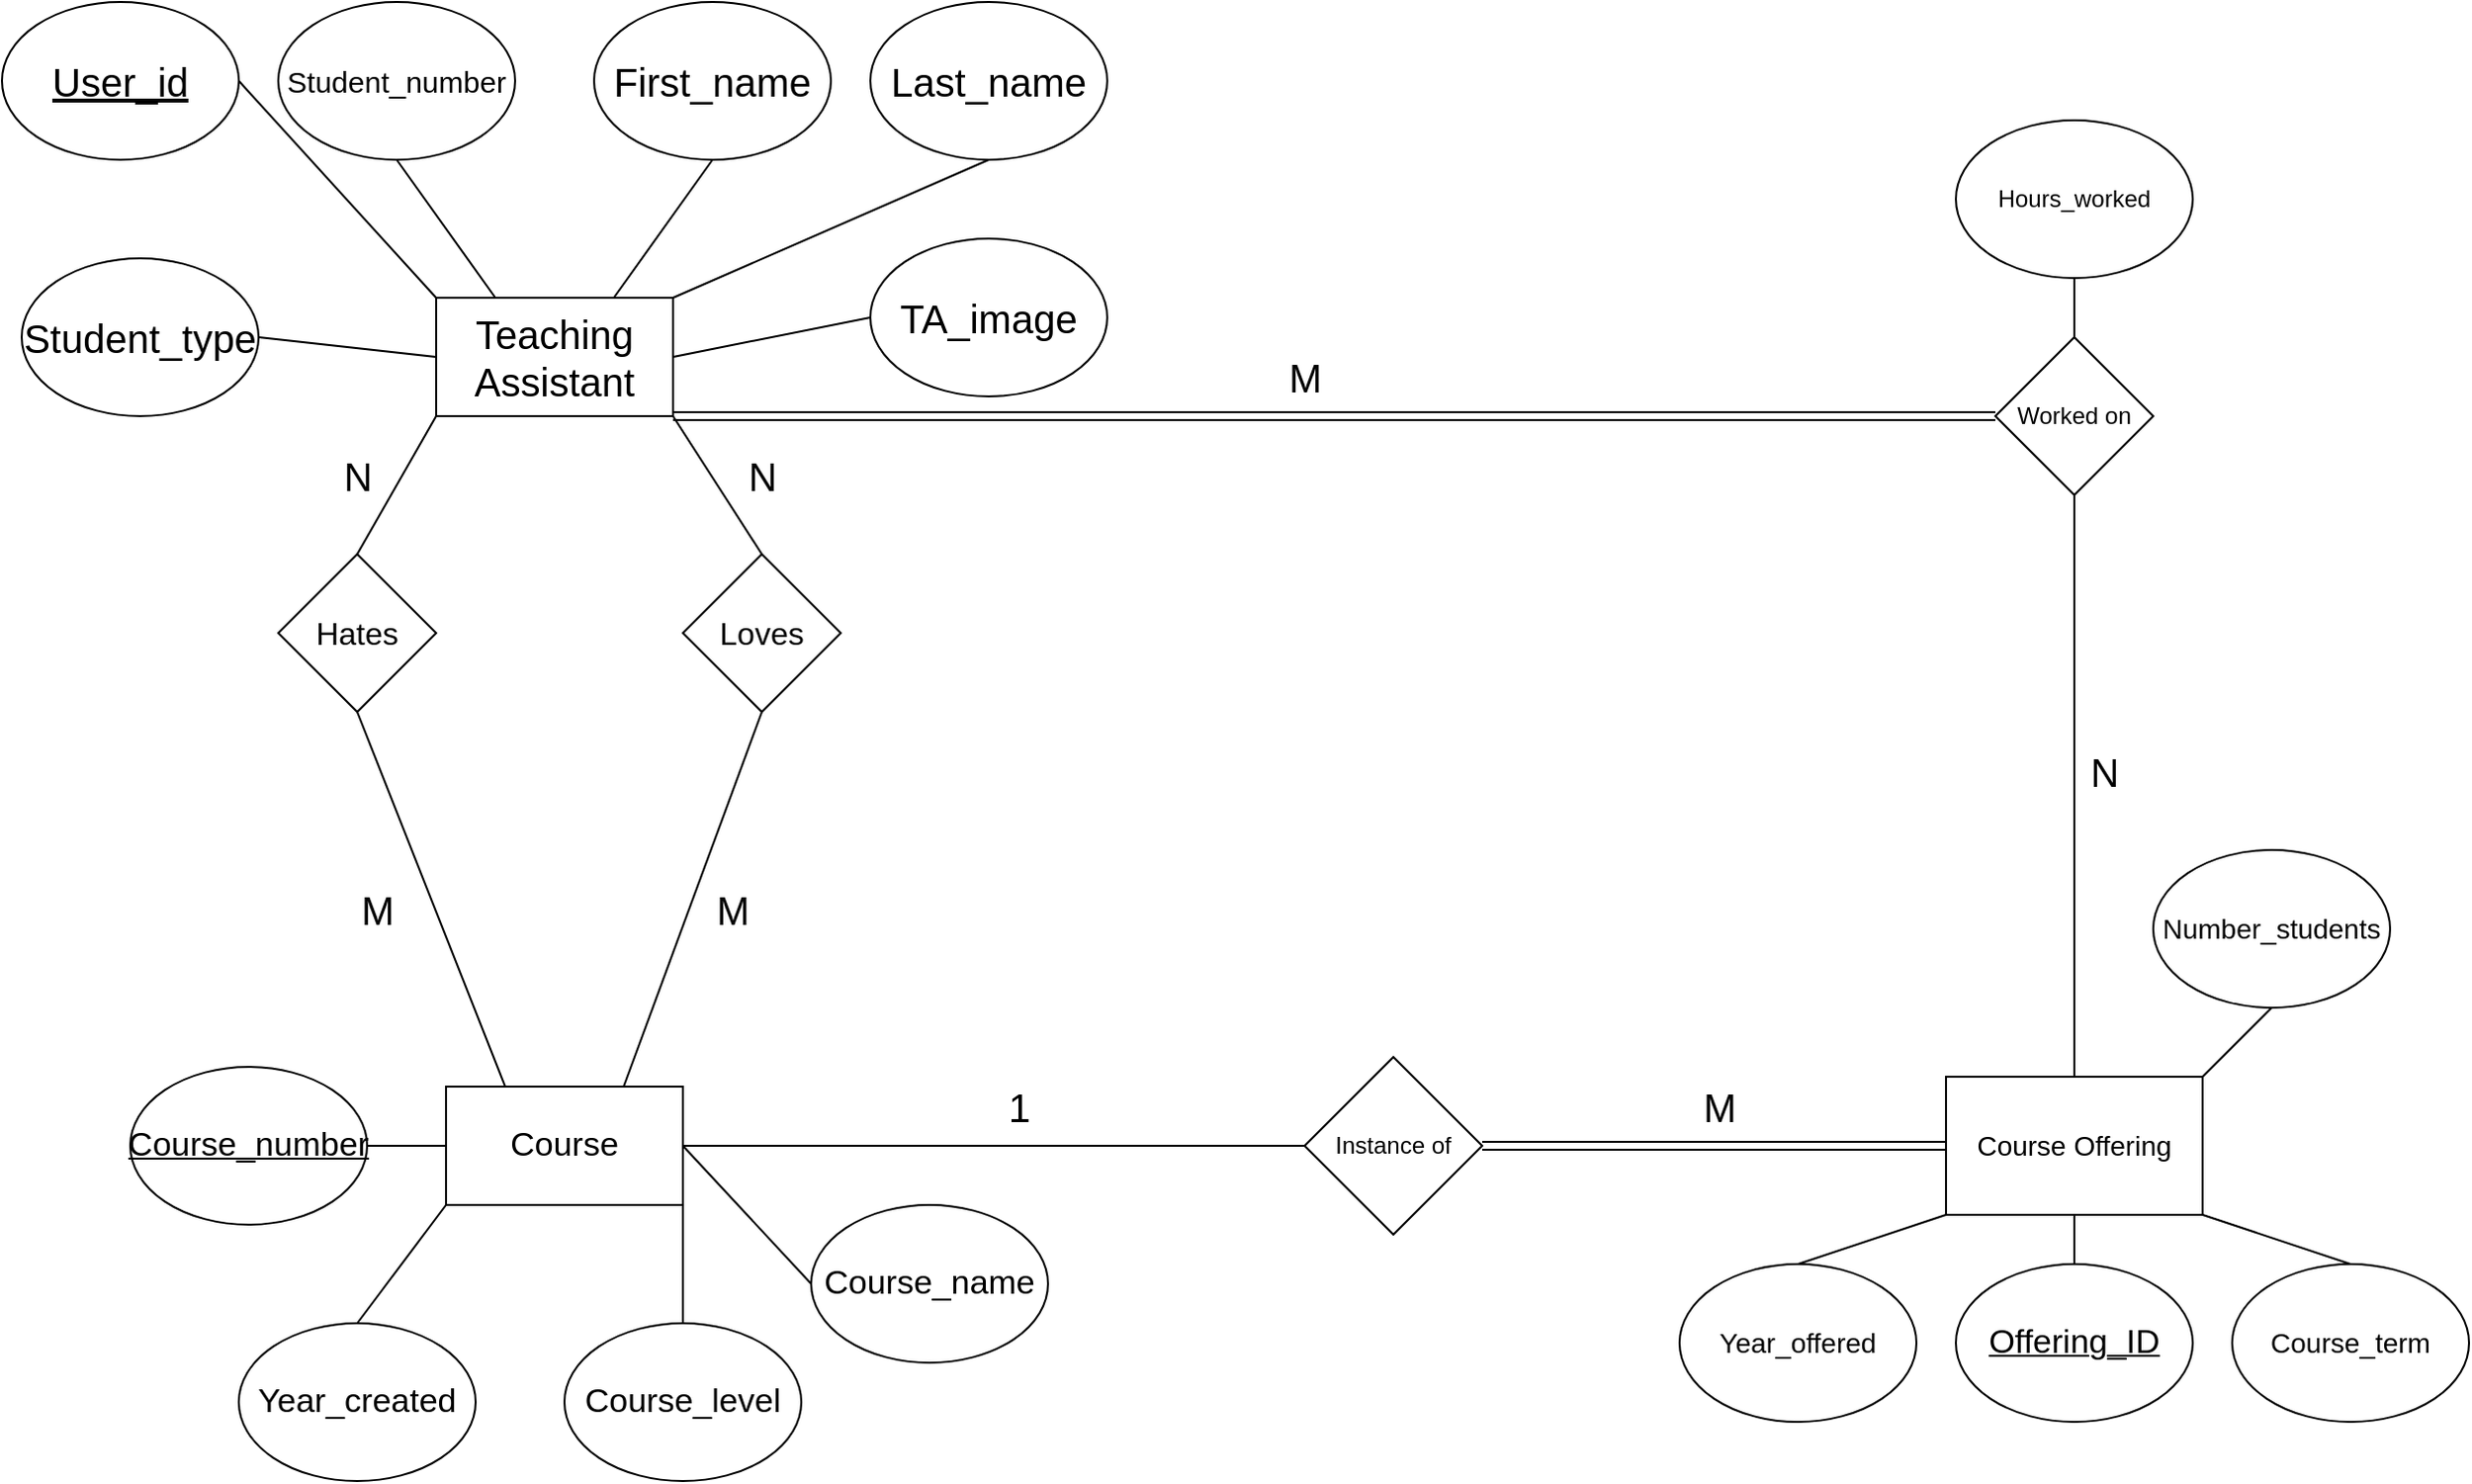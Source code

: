 <mxfile version="22.0.8" type="github">
  <diagram name="Page-1" id="qdk4hGiWt9IJAZWtmj5o">
    <mxGraphModel dx="2443" dy="873" grid="1" gridSize="10" guides="1" tooltips="1" connect="1" arrows="1" fold="1" page="1" pageScale="1" pageWidth="850" pageHeight="1100" math="0" shadow="0">
      <root>
        <mxCell id="0" />
        <mxCell id="1" parent="0" />
        <mxCell id="4lEOG-QFugNRpLi2UjpK-1" value="Teaching Assistant" style="rounded=0;whiteSpace=wrap;html=1;fontSize=20;" parent="1" vertex="1">
          <mxGeometry x="-630" y="150" width="120" height="60" as="geometry" />
        </mxCell>
        <mxCell id="4lEOG-QFugNRpLi2UjpK-2" value="First_name" style="ellipse;whiteSpace=wrap;html=1;fontSize=20;" parent="1" vertex="1">
          <mxGeometry x="-550" width="120" height="80" as="geometry" />
        </mxCell>
        <mxCell id="4lEOG-QFugNRpLi2UjpK-3" value="Last_name" style="ellipse;whiteSpace=wrap;html=1;fontSize=20;" parent="1" vertex="1">
          <mxGeometry x="-410" width="120" height="80" as="geometry" />
        </mxCell>
        <mxCell id="4lEOG-QFugNRpLi2UjpK-4" value="Student_number" style="ellipse;whiteSpace=wrap;html=1;fontSize=15;" parent="1" vertex="1">
          <mxGeometry x="-710" width="120" height="80" as="geometry" />
        </mxCell>
        <mxCell id="4lEOG-QFugNRpLi2UjpK-5" value="&lt;u style=&quot;font-size: 20px;&quot;&gt;User_id&lt;/u&gt;" style="ellipse;whiteSpace=wrap;html=1;fontSize=20;" parent="1" vertex="1">
          <mxGeometry x="-850" width="120" height="80" as="geometry" />
        </mxCell>
        <mxCell id="4lEOG-QFugNRpLi2UjpK-6" value="Student_type" style="ellipse;whiteSpace=wrap;html=1;fontSize=20;" parent="1" vertex="1">
          <mxGeometry x="-840" y="130" width="120" height="80" as="geometry" />
        </mxCell>
        <mxCell id="4lEOG-QFugNRpLi2UjpK-7" value="TA_image" style="ellipse;whiteSpace=wrap;html=1;fontSize=20;" parent="1" vertex="1">
          <mxGeometry x="-410" y="120" width="120" height="80" as="geometry" />
        </mxCell>
        <mxCell id="4lEOG-QFugNRpLi2UjpK-8" value="" style="endArrow=none;html=1;rounded=0;entryX=0.25;entryY=0;entryDx=0;entryDy=0;exitX=0.5;exitY=1;exitDx=0;exitDy=0;" parent="1" source="4lEOG-QFugNRpLi2UjpK-4" target="4lEOG-QFugNRpLi2UjpK-1" edge="1">
          <mxGeometry width="50" height="50" relative="1" as="geometry">
            <mxPoint x="-390" y="430" as="sourcePoint" />
            <mxPoint x="-340" y="380" as="targetPoint" />
          </mxGeometry>
        </mxCell>
        <mxCell id="4lEOG-QFugNRpLi2UjpK-9" value="" style="endArrow=none;html=1;rounded=0;entryX=0.75;entryY=0;entryDx=0;entryDy=0;exitX=0.5;exitY=1;exitDx=0;exitDy=0;" parent="1" source="4lEOG-QFugNRpLi2UjpK-2" target="4lEOG-QFugNRpLi2UjpK-1" edge="1">
          <mxGeometry width="50" height="50" relative="1" as="geometry">
            <mxPoint x="-390" y="430" as="sourcePoint" />
            <mxPoint x="-340" y="380" as="targetPoint" />
          </mxGeometry>
        </mxCell>
        <mxCell id="4lEOG-QFugNRpLi2UjpK-10" value="" style="endArrow=none;html=1;rounded=0;entryX=0.5;entryY=1;entryDx=0;entryDy=0;exitX=1;exitY=0;exitDx=0;exitDy=0;" parent="1" source="4lEOG-QFugNRpLi2UjpK-1" target="4lEOG-QFugNRpLi2UjpK-3" edge="1">
          <mxGeometry width="50" height="50" relative="1" as="geometry">
            <mxPoint x="-390" y="430" as="sourcePoint" />
            <mxPoint x="-340" y="380" as="targetPoint" />
          </mxGeometry>
        </mxCell>
        <mxCell id="4lEOG-QFugNRpLi2UjpK-11" value="" style="endArrow=none;html=1;rounded=0;entryX=0;entryY=0;entryDx=0;entryDy=0;exitX=1;exitY=0.5;exitDx=0;exitDy=0;" parent="1" source="4lEOG-QFugNRpLi2UjpK-5" target="4lEOG-QFugNRpLi2UjpK-1" edge="1">
          <mxGeometry width="50" height="50" relative="1" as="geometry">
            <mxPoint x="-390" y="430" as="sourcePoint" />
            <mxPoint x="-340" y="380" as="targetPoint" />
          </mxGeometry>
        </mxCell>
        <mxCell id="4lEOG-QFugNRpLi2UjpK-12" value="" style="endArrow=none;html=1;rounded=0;entryX=0;entryY=0.5;entryDx=0;entryDy=0;exitX=1;exitY=0.5;exitDx=0;exitDy=0;" parent="1" source="4lEOG-QFugNRpLi2UjpK-6" target="4lEOG-QFugNRpLi2UjpK-1" edge="1">
          <mxGeometry width="50" height="50" relative="1" as="geometry">
            <mxPoint x="-390" y="430" as="sourcePoint" />
            <mxPoint x="-340" y="380" as="targetPoint" />
          </mxGeometry>
        </mxCell>
        <mxCell id="4lEOG-QFugNRpLi2UjpK-13" value="" style="endArrow=none;html=1;rounded=0;entryX=1;entryY=0.5;entryDx=0;entryDy=0;exitX=0;exitY=0.5;exitDx=0;exitDy=0;" parent="1" source="4lEOG-QFugNRpLi2UjpK-7" target="4lEOG-QFugNRpLi2UjpK-1" edge="1">
          <mxGeometry width="50" height="50" relative="1" as="geometry">
            <mxPoint x="-390" y="430" as="sourcePoint" />
            <mxPoint x="-340" y="380" as="targetPoint" />
          </mxGeometry>
        </mxCell>
        <mxCell id="4lEOG-QFugNRpLi2UjpK-14" value="Course" style="rounded=0;whiteSpace=wrap;html=1;fontSize=17;" parent="1" vertex="1">
          <mxGeometry x="-625" y="550" width="120" height="60" as="geometry" />
        </mxCell>
        <mxCell id="4lEOG-QFugNRpLi2UjpK-15" value="&lt;u style=&quot;font-size: 17px;&quot;&gt;Course_number&lt;/u&gt;" style="ellipse;whiteSpace=wrap;html=1;fontSize=17;" parent="1" vertex="1">
          <mxGeometry x="-785" y="540" width="120" height="80" as="geometry" />
        </mxCell>
        <mxCell id="4lEOG-QFugNRpLi2UjpK-16" value="Course_name" style="ellipse;whiteSpace=wrap;html=1;fontSize=17;" parent="1" vertex="1">
          <mxGeometry x="-440" y="610" width="120" height="80" as="geometry" />
        </mxCell>
        <mxCell id="4lEOG-QFugNRpLi2UjpK-17" value="Course_level" style="ellipse;whiteSpace=wrap;html=1;fontSize=17;" parent="1" vertex="1">
          <mxGeometry x="-565" y="670" width="120" height="80" as="geometry" />
        </mxCell>
        <mxCell id="4lEOG-QFugNRpLi2UjpK-18" value="Year_created" style="ellipse;whiteSpace=wrap;html=1;fontSize=17;" parent="1" vertex="1">
          <mxGeometry x="-730" y="670" width="120" height="80" as="geometry" />
        </mxCell>
        <mxCell id="4lEOG-QFugNRpLi2UjpK-19" value="" style="endArrow=none;html=1;rounded=0;exitX=0;exitY=1;exitDx=0;exitDy=0;entryX=0.5;entryY=0;entryDx=0;entryDy=0;fontSize=17;" parent="1" source="4lEOG-QFugNRpLi2UjpK-14" target="4lEOG-QFugNRpLi2UjpK-18" edge="1">
          <mxGeometry width="50" height="50" relative="1" as="geometry">
            <mxPoint x="-385" y="430" as="sourcePoint" />
            <mxPoint x="-335" y="380" as="targetPoint" />
          </mxGeometry>
        </mxCell>
        <mxCell id="4lEOG-QFugNRpLi2UjpK-20" value="" style="endArrow=none;html=1;rounded=0;entryX=0;entryY=0.5;entryDx=0;entryDy=0;exitX=1;exitY=0.5;exitDx=0;exitDy=0;fontSize=17;" parent="1" source="4lEOG-QFugNRpLi2UjpK-15" target="4lEOG-QFugNRpLi2UjpK-14" edge="1">
          <mxGeometry width="50" height="50" relative="1" as="geometry">
            <mxPoint x="-385" y="430" as="sourcePoint" />
            <mxPoint x="-335" y="380" as="targetPoint" />
          </mxGeometry>
        </mxCell>
        <mxCell id="4lEOG-QFugNRpLi2UjpK-21" value="" style="endArrow=none;html=1;rounded=0;entryX=0.5;entryY=0;entryDx=0;entryDy=0;exitX=1;exitY=1;exitDx=0;exitDy=0;fontSize=17;" parent="1" source="4lEOG-QFugNRpLi2UjpK-14" target="4lEOG-QFugNRpLi2UjpK-17" edge="1">
          <mxGeometry width="50" height="50" relative="1" as="geometry">
            <mxPoint x="-385" y="430" as="sourcePoint" />
            <mxPoint x="-335" y="380" as="targetPoint" />
          </mxGeometry>
        </mxCell>
        <mxCell id="4lEOG-QFugNRpLi2UjpK-22" value="" style="endArrow=none;html=1;rounded=0;entryX=1;entryY=0.5;entryDx=0;entryDy=0;exitX=0;exitY=0.5;exitDx=0;exitDy=0;fontSize=17;" parent="1" source="4lEOG-QFugNRpLi2UjpK-16" target="4lEOG-QFugNRpLi2UjpK-14" edge="1">
          <mxGeometry width="50" height="50" relative="1" as="geometry">
            <mxPoint x="-385" y="430" as="sourcePoint" />
            <mxPoint x="-335" y="380" as="targetPoint" />
          </mxGeometry>
        </mxCell>
        <mxCell id="4lEOG-QFugNRpLi2UjpK-23" value="Course Offering" style="rounded=0;whiteSpace=wrap;html=1;fontSize=14;" parent="1" vertex="1">
          <mxGeometry x="135" y="545" width="130" height="70" as="geometry" />
        </mxCell>
        <mxCell id="4lEOG-QFugNRpLi2UjpK-25" value="Number_students" style="ellipse;whiteSpace=wrap;html=1;fontSize=14;" parent="1" vertex="1">
          <mxGeometry x="240" y="430" width="120" height="80" as="geometry" />
        </mxCell>
        <mxCell id="4lEOG-QFugNRpLi2UjpK-26" value="Course_term" style="ellipse;whiteSpace=wrap;html=1;fontSize=14;" parent="1" vertex="1">
          <mxGeometry x="280" y="640" width="120" height="80" as="geometry" />
        </mxCell>
        <mxCell id="4lEOG-QFugNRpLi2UjpK-27" value="Year_offered" style="ellipse;whiteSpace=wrap;html=1;fontSize=14;" parent="1" vertex="1">
          <mxGeometry y="640" width="120" height="80" as="geometry" />
        </mxCell>
        <mxCell id="4lEOG-QFugNRpLi2UjpK-28" value="" style="endArrow=none;html=1;rounded=0;entryX=0.5;entryY=1;entryDx=0;entryDy=0;fontSize=14;exitX=0.5;exitY=0;exitDx=0;exitDy=0;" parent="1" source="j_kATdBSitP62z47rrCI-3" target="4lEOG-QFugNRpLi2UjpK-23" edge="1">
          <mxGeometry width="50" height="50" relative="1" as="geometry">
            <mxPoint x="215" y="740" as="sourcePoint" />
            <mxPoint x="110" y="410" as="targetPoint" />
          </mxGeometry>
        </mxCell>
        <mxCell id="4lEOG-QFugNRpLi2UjpK-29" value="" style="endArrow=none;html=1;rounded=0;entryX=1;entryY=0;entryDx=0;entryDy=0;exitX=0.5;exitY=1;exitDx=0;exitDy=0;fontSize=14;" parent="1" source="4lEOG-QFugNRpLi2UjpK-25" target="4lEOG-QFugNRpLi2UjpK-23" edge="1">
          <mxGeometry width="50" height="50" relative="1" as="geometry">
            <mxPoint x="60" y="460" as="sourcePoint" />
            <mxPoint x="110" y="410" as="targetPoint" />
          </mxGeometry>
        </mxCell>
        <mxCell id="4lEOG-QFugNRpLi2UjpK-31" value="" style="endArrow=none;html=1;rounded=0;entryX=0;entryY=1;entryDx=0;entryDy=0;exitX=0.5;exitY=0;exitDx=0;exitDy=0;fontSize=14;" parent="1" source="4lEOG-QFugNRpLi2UjpK-27" target="4lEOG-QFugNRpLi2UjpK-23" edge="1">
          <mxGeometry width="50" height="50" relative="1" as="geometry">
            <mxPoint x="60" y="460" as="sourcePoint" />
            <mxPoint x="110" y="410" as="targetPoint" />
          </mxGeometry>
        </mxCell>
        <mxCell id="4lEOG-QFugNRpLi2UjpK-32" value="" style="endArrow=none;html=1;rounded=0;entryX=1;entryY=1;entryDx=0;entryDy=0;exitX=0.5;exitY=0;exitDx=0;exitDy=0;fontSize=14;" parent="1" source="4lEOG-QFugNRpLi2UjpK-26" target="4lEOG-QFugNRpLi2UjpK-23" edge="1">
          <mxGeometry width="50" height="50" relative="1" as="geometry">
            <mxPoint x="60" y="460" as="sourcePoint" />
            <mxPoint x="110" y="410" as="targetPoint" />
          </mxGeometry>
        </mxCell>
        <mxCell id="4lEOG-QFugNRpLi2UjpK-33" value="Instance of" style="rhombus;whiteSpace=wrap;html=1;" parent="1" vertex="1">
          <mxGeometry x="-190" y="535" width="90" height="90" as="geometry" />
        </mxCell>
        <mxCell id="4lEOG-QFugNRpLi2UjpK-34" value="" style="shape=link;html=1;rounded=0;entryX=0;entryY=0.5;entryDx=0;entryDy=0;exitX=1;exitY=0.5;exitDx=0;exitDy=0;" parent="1" source="4lEOG-QFugNRpLi2UjpK-33" target="4lEOG-QFugNRpLi2UjpK-23" edge="1">
          <mxGeometry width="100" relative="1" as="geometry">
            <mxPoint x="-190" y="460" as="sourcePoint" />
            <mxPoint x="-90" y="460" as="targetPoint" />
          </mxGeometry>
        </mxCell>
        <mxCell id="4lEOG-QFugNRpLi2UjpK-36" value="" style="endArrow=none;html=1;rounded=0;entryX=1;entryY=0.5;entryDx=0;entryDy=0;exitX=0;exitY=0.5;exitDx=0;exitDy=0;" parent="1" source="4lEOG-QFugNRpLi2UjpK-33" target="4lEOG-QFugNRpLi2UjpK-14" edge="1">
          <mxGeometry width="50" height="50" relative="1" as="geometry">
            <mxPoint x="-160" y="490" as="sourcePoint" />
            <mxPoint x="-110" y="440" as="targetPoint" />
          </mxGeometry>
        </mxCell>
        <mxCell id="4lEOG-QFugNRpLi2UjpK-37" value="&lt;font style=&quot;font-size: 20px;&quot;&gt;M&lt;/font&gt;" style="text;html=1;align=center;verticalAlign=middle;resizable=0;points=[];autosize=1;strokeColor=none;fillColor=none;" parent="1" vertex="1">
          <mxGeometry y="540" width="40" height="40" as="geometry" />
        </mxCell>
        <mxCell id="4lEOG-QFugNRpLi2UjpK-38" value="&lt;font style=&quot;font-size: 20px;&quot;&gt;1&lt;/font&gt;" style="text;html=1;align=center;verticalAlign=middle;resizable=0;points=[];autosize=1;strokeColor=none;fillColor=none;" parent="1" vertex="1">
          <mxGeometry x="-350" y="540" width="30" height="40" as="geometry" />
        </mxCell>
        <mxCell id="4lEOG-QFugNRpLi2UjpK-39" value="Worked on" style="rhombus;whiteSpace=wrap;html=1;" parent="1" vertex="1">
          <mxGeometry x="160" y="170" width="80" height="80" as="geometry" />
        </mxCell>
        <mxCell id="4lEOG-QFugNRpLi2UjpK-40" value="" style="shape=link;html=1;rounded=0;exitX=1;exitY=1;exitDx=0;exitDy=0;entryX=0;entryY=0.5;entryDx=0;entryDy=0;" parent="1" source="4lEOG-QFugNRpLi2UjpK-1" target="4lEOG-QFugNRpLi2UjpK-39" edge="1">
          <mxGeometry width="100" relative="1" as="geometry">
            <mxPoint x="-240" y="470" as="sourcePoint" />
            <mxPoint x="-140" y="470" as="targetPoint" />
          </mxGeometry>
        </mxCell>
        <mxCell id="4lEOG-QFugNRpLi2UjpK-42" value="Hours_worked" style="ellipse;whiteSpace=wrap;html=1;" parent="1" vertex="1">
          <mxGeometry x="140" y="60" width="120" height="80" as="geometry" />
        </mxCell>
        <mxCell id="4lEOG-QFugNRpLi2UjpK-44" value="" style="endArrow=none;html=1;rounded=0;entryX=0.5;entryY=1;entryDx=0;entryDy=0;exitX=0.5;exitY=0;exitDx=0;exitDy=0;" parent="1" source="4lEOG-QFugNRpLi2UjpK-39" target="4lEOG-QFugNRpLi2UjpK-42" edge="1">
          <mxGeometry width="50" height="50" relative="1" as="geometry">
            <mxPoint x="-95" y="420" as="sourcePoint" />
            <mxPoint x="-45" y="370" as="targetPoint" />
          </mxGeometry>
        </mxCell>
        <mxCell id="4lEOG-QFugNRpLi2UjpK-49" value="" style="endArrow=none;html=1;rounded=0;entryX=0.5;entryY=1;entryDx=0;entryDy=0;exitX=0.5;exitY=0;exitDx=0;exitDy=0;" parent="1" source="4lEOG-QFugNRpLi2UjpK-23" target="4lEOG-QFugNRpLi2UjpK-39" edge="1">
          <mxGeometry width="50" height="50" relative="1" as="geometry">
            <mxPoint x="-210" y="420" as="sourcePoint" />
            <mxPoint x="-160" y="370" as="targetPoint" />
          </mxGeometry>
        </mxCell>
        <mxCell id="4lEOG-QFugNRpLi2UjpK-50" value="&lt;font style=&quot;font-size: 20px;&quot;&gt;M&lt;/font&gt;" style="text;html=1;align=center;verticalAlign=middle;resizable=0;points=[];autosize=1;strokeColor=none;fillColor=none;" parent="1" vertex="1">
          <mxGeometry x="-210" y="170" width="40" height="40" as="geometry" />
        </mxCell>
        <mxCell id="4lEOG-QFugNRpLi2UjpK-51" value="&lt;font style=&quot;font-size: 20px;&quot;&gt;N&lt;/font&gt;" style="text;html=1;align=center;verticalAlign=middle;resizable=0;points=[];autosize=1;strokeColor=none;fillColor=none;" parent="1" vertex="1">
          <mxGeometry x="195" y="370" width="40" height="40" as="geometry" />
        </mxCell>
        <mxCell id="j_kATdBSitP62z47rrCI-3" value="&lt;u&gt;&lt;font style=&quot;font-size: 17px;&quot;&gt;Offering_ID&lt;/font&gt;&lt;/u&gt;" style="ellipse;whiteSpace=wrap;html=1;" vertex="1" parent="1">
          <mxGeometry x="140" y="640" width="120" height="80" as="geometry" />
        </mxCell>
        <mxCell id="j_kATdBSitP62z47rrCI-4" value="&lt;font style=&quot;font-size: 16px;&quot;&gt;Loves&lt;/font&gt;" style="rhombus;whiteSpace=wrap;html=1;" vertex="1" parent="1">
          <mxGeometry x="-505" y="280" width="80" height="80" as="geometry" />
        </mxCell>
        <mxCell id="j_kATdBSitP62z47rrCI-5" value="&lt;font style=&quot;font-size: 16px;&quot;&gt;Hates&lt;/font&gt;" style="rhombus;whiteSpace=wrap;html=1;" vertex="1" parent="1">
          <mxGeometry x="-710" y="280" width="80" height="80" as="geometry" />
        </mxCell>
        <mxCell id="j_kATdBSitP62z47rrCI-6" value="" style="endArrow=none;html=1;rounded=0;entryX=0;entryY=1;entryDx=0;entryDy=0;exitX=0.5;exitY=0;exitDx=0;exitDy=0;" edge="1" parent="1" source="j_kATdBSitP62z47rrCI-5" target="4lEOG-QFugNRpLi2UjpK-1">
          <mxGeometry width="50" height="50" relative="1" as="geometry">
            <mxPoint x="-330" y="470" as="sourcePoint" />
            <mxPoint x="-280" y="420" as="targetPoint" />
          </mxGeometry>
        </mxCell>
        <mxCell id="j_kATdBSitP62z47rrCI-7" value="" style="endArrow=none;html=1;rounded=0;entryX=1;entryY=1;entryDx=0;entryDy=0;exitX=0.5;exitY=0;exitDx=0;exitDy=0;" edge="1" parent="1" source="j_kATdBSitP62z47rrCI-4" target="4lEOG-QFugNRpLi2UjpK-1">
          <mxGeometry width="50" height="50" relative="1" as="geometry">
            <mxPoint x="-330" y="470" as="sourcePoint" />
            <mxPoint x="-280" y="420" as="targetPoint" />
          </mxGeometry>
        </mxCell>
        <mxCell id="j_kATdBSitP62z47rrCI-10" value="" style="endArrow=none;html=1;rounded=0;entryX=0.5;entryY=1;entryDx=0;entryDy=0;exitX=0.75;exitY=0;exitDx=0;exitDy=0;" edge="1" parent="1" source="4lEOG-QFugNRpLi2UjpK-14" target="j_kATdBSitP62z47rrCI-4">
          <mxGeometry width="50" height="50" relative="1" as="geometry">
            <mxPoint x="-330" y="470" as="sourcePoint" />
            <mxPoint x="-280" y="420" as="targetPoint" />
          </mxGeometry>
        </mxCell>
        <mxCell id="j_kATdBSitP62z47rrCI-11" value="" style="endArrow=none;html=1;rounded=0;entryX=0.5;entryY=1;entryDx=0;entryDy=0;exitX=0.25;exitY=0;exitDx=0;exitDy=0;" edge="1" parent="1" source="4lEOG-QFugNRpLi2UjpK-14" target="j_kATdBSitP62z47rrCI-5">
          <mxGeometry width="50" height="50" relative="1" as="geometry">
            <mxPoint x="-330" y="470" as="sourcePoint" />
            <mxPoint x="-280" y="420" as="targetPoint" />
          </mxGeometry>
        </mxCell>
        <mxCell id="j_kATdBSitP62z47rrCI-12" value="&lt;font style=&quot;font-size: 20px;&quot;&gt;M&lt;/font&gt;" style="text;html=1;align=center;verticalAlign=middle;resizable=0;points=[];autosize=1;strokeColor=none;fillColor=none;" vertex="1" parent="1">
          <mxGeometry x="-500" y="440" width="40" height="40" as="geometry" />
        </mxCell>
        <mxCell id="j_kATdBSitP62z47rrCI-13" value="&lt;font style=&quot;font-size: 20px;&quot;&gt;M&lt;/font&gt;" style="text;html=1;align=center;verticalAlign=middle;resizable=0;points=[];autosize=1;strokeColor=none;fillColor=none;" vertex="1" parent="1">
          <mxGeometry x="-680" y="440" width="40" height="40" as="geometry" />
        </mxCell>
        <mxCell id="j_kATdBSitP62z47rrCI-14" value="&lt;font style=&quot;font-size: 20px;&quot;&gt;N&lt;/font&gt;" style="text;html=1;align=center;verticalAlign=middle;resizable=0;points=[];autosize=1;strokeColor=none;fillColor=none;" vertex="1" parent="1">
          <mxGeometry x="-690" y="220" width="40" height="40" as="geometry" />
        </mxCell>
        <mxCell id="j_kATdBSitP62z47rrCI-15" value="&lt;font style=&quot;font-size: 20px;&quot;&gt;N&lt;/font&gt;" style="text;html=1;align=center;verticalAlign=middle;resizable=0;points=[];autosize=1;strokeColor=none;fillColor=none;" vertex="1" parent="1">
          <mxGeometry x="-485" y="220" width="40" height="40" as="geometry" />
        </mxCell>
      </root>
    </mxGraphModel>
  </diagram>
</mxfile>
